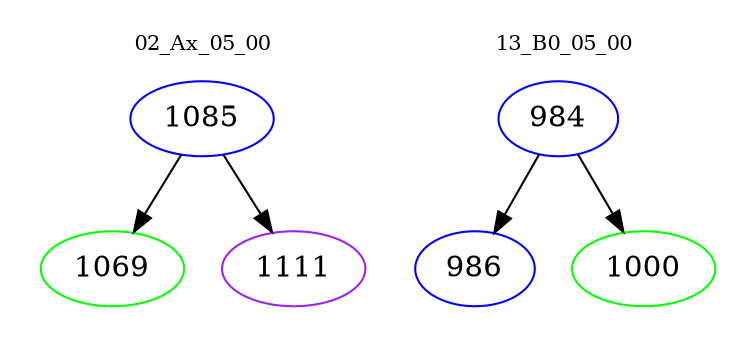 digraph{
subgraph cluster_0 {
color = white
label = "02_Ax_05_00";
fontsize=10;
T0_1085 [label="1085", color="blue"]
T0_1085 -> T0_1069 [color="black"]
T0_1069 [label="1069", color="green"]
T0_1085 -> T0_1111 [color="black"]
T0_1111 [label="1111", color="purple"]
}
subgraph cluster_1 {
color = white
label = "13_B0_05_00";
fontsize=10;
T1_984 [label="984", color="blue"]
T1_984 -> T1_986 [color="black"]
T1_986 [label="986", color="blue"]
T1_984 -> T1_1000 [color="black"]
T1_1000 [label="1000", color="green"]
}
}
